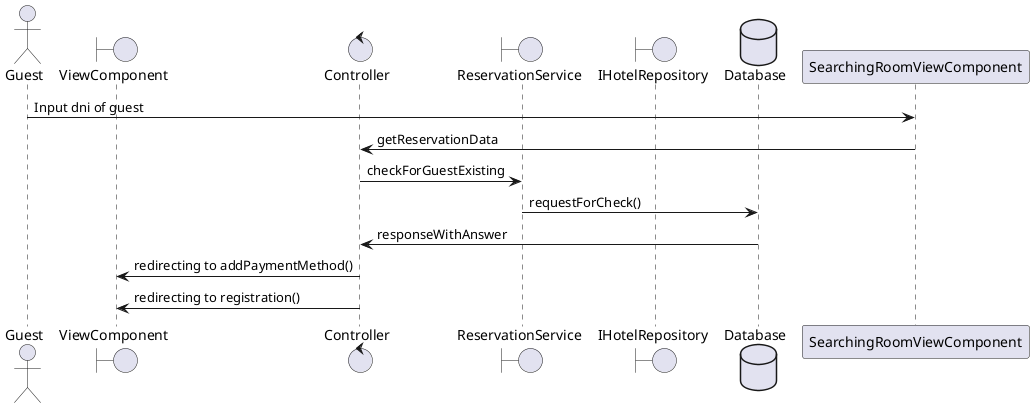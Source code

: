 @startuml
actor Guest
boundary ViewComponent
control Controller
boundary ReservationService
boundary IHotelRepository
database Database

Guest->SearchingRoomViewComponent:Input dni of guest
SearchingRoomViewComponent->Controller: getReservationData
Controller->ReservationService: checkForGuestExisting
ReservationService->Database: requestForCheck()
Database->Controller: responseWithAnswer
Controller->ViewComponent: redirecting to addPaymentMethod()
Controller->ViewComponent: redirecting to registration()

@enduml